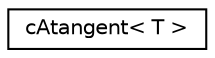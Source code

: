 digraph G
{
  edge [fontname="Helvetica",fontsize="10",labelfontname="Helvetica",labelfontsize="10"];
  node [fontname="Helvetica",fontsize="10",shape=record];
  rankdir="LR";
  Node1 [label="cAtangent\< T \>",height=0.2,width=0.4,color="black", fillcolor="white", style="filled",URL="$classcAtangent.html"];
}
